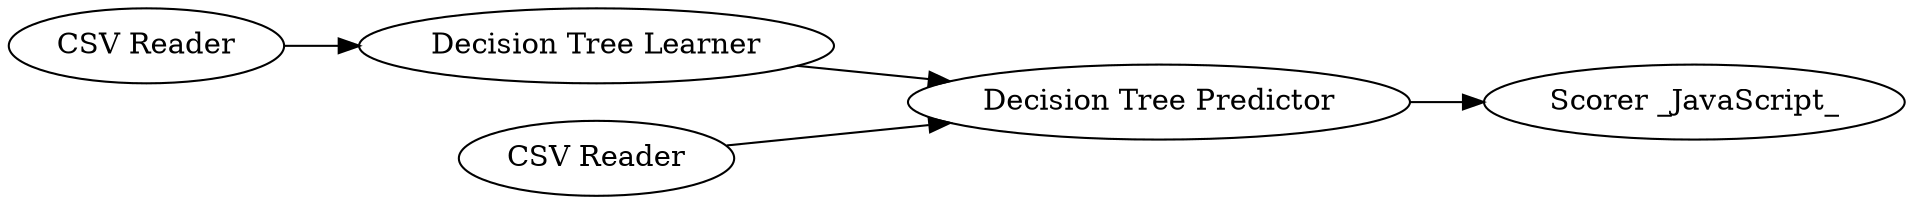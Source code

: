 digraph {
	4 -> 9
	5 -> 4
	2 -> 4
	1 -> 5
	5 [label="Decision Tree Learner"]
	1 [label="CSV Reader"]
	9 [label="Scorer _JavaScript_"]
	4 [label="Decision Tree Predictor"]
	2 [label="CSV Reader"]
	rankdir=LR
}
